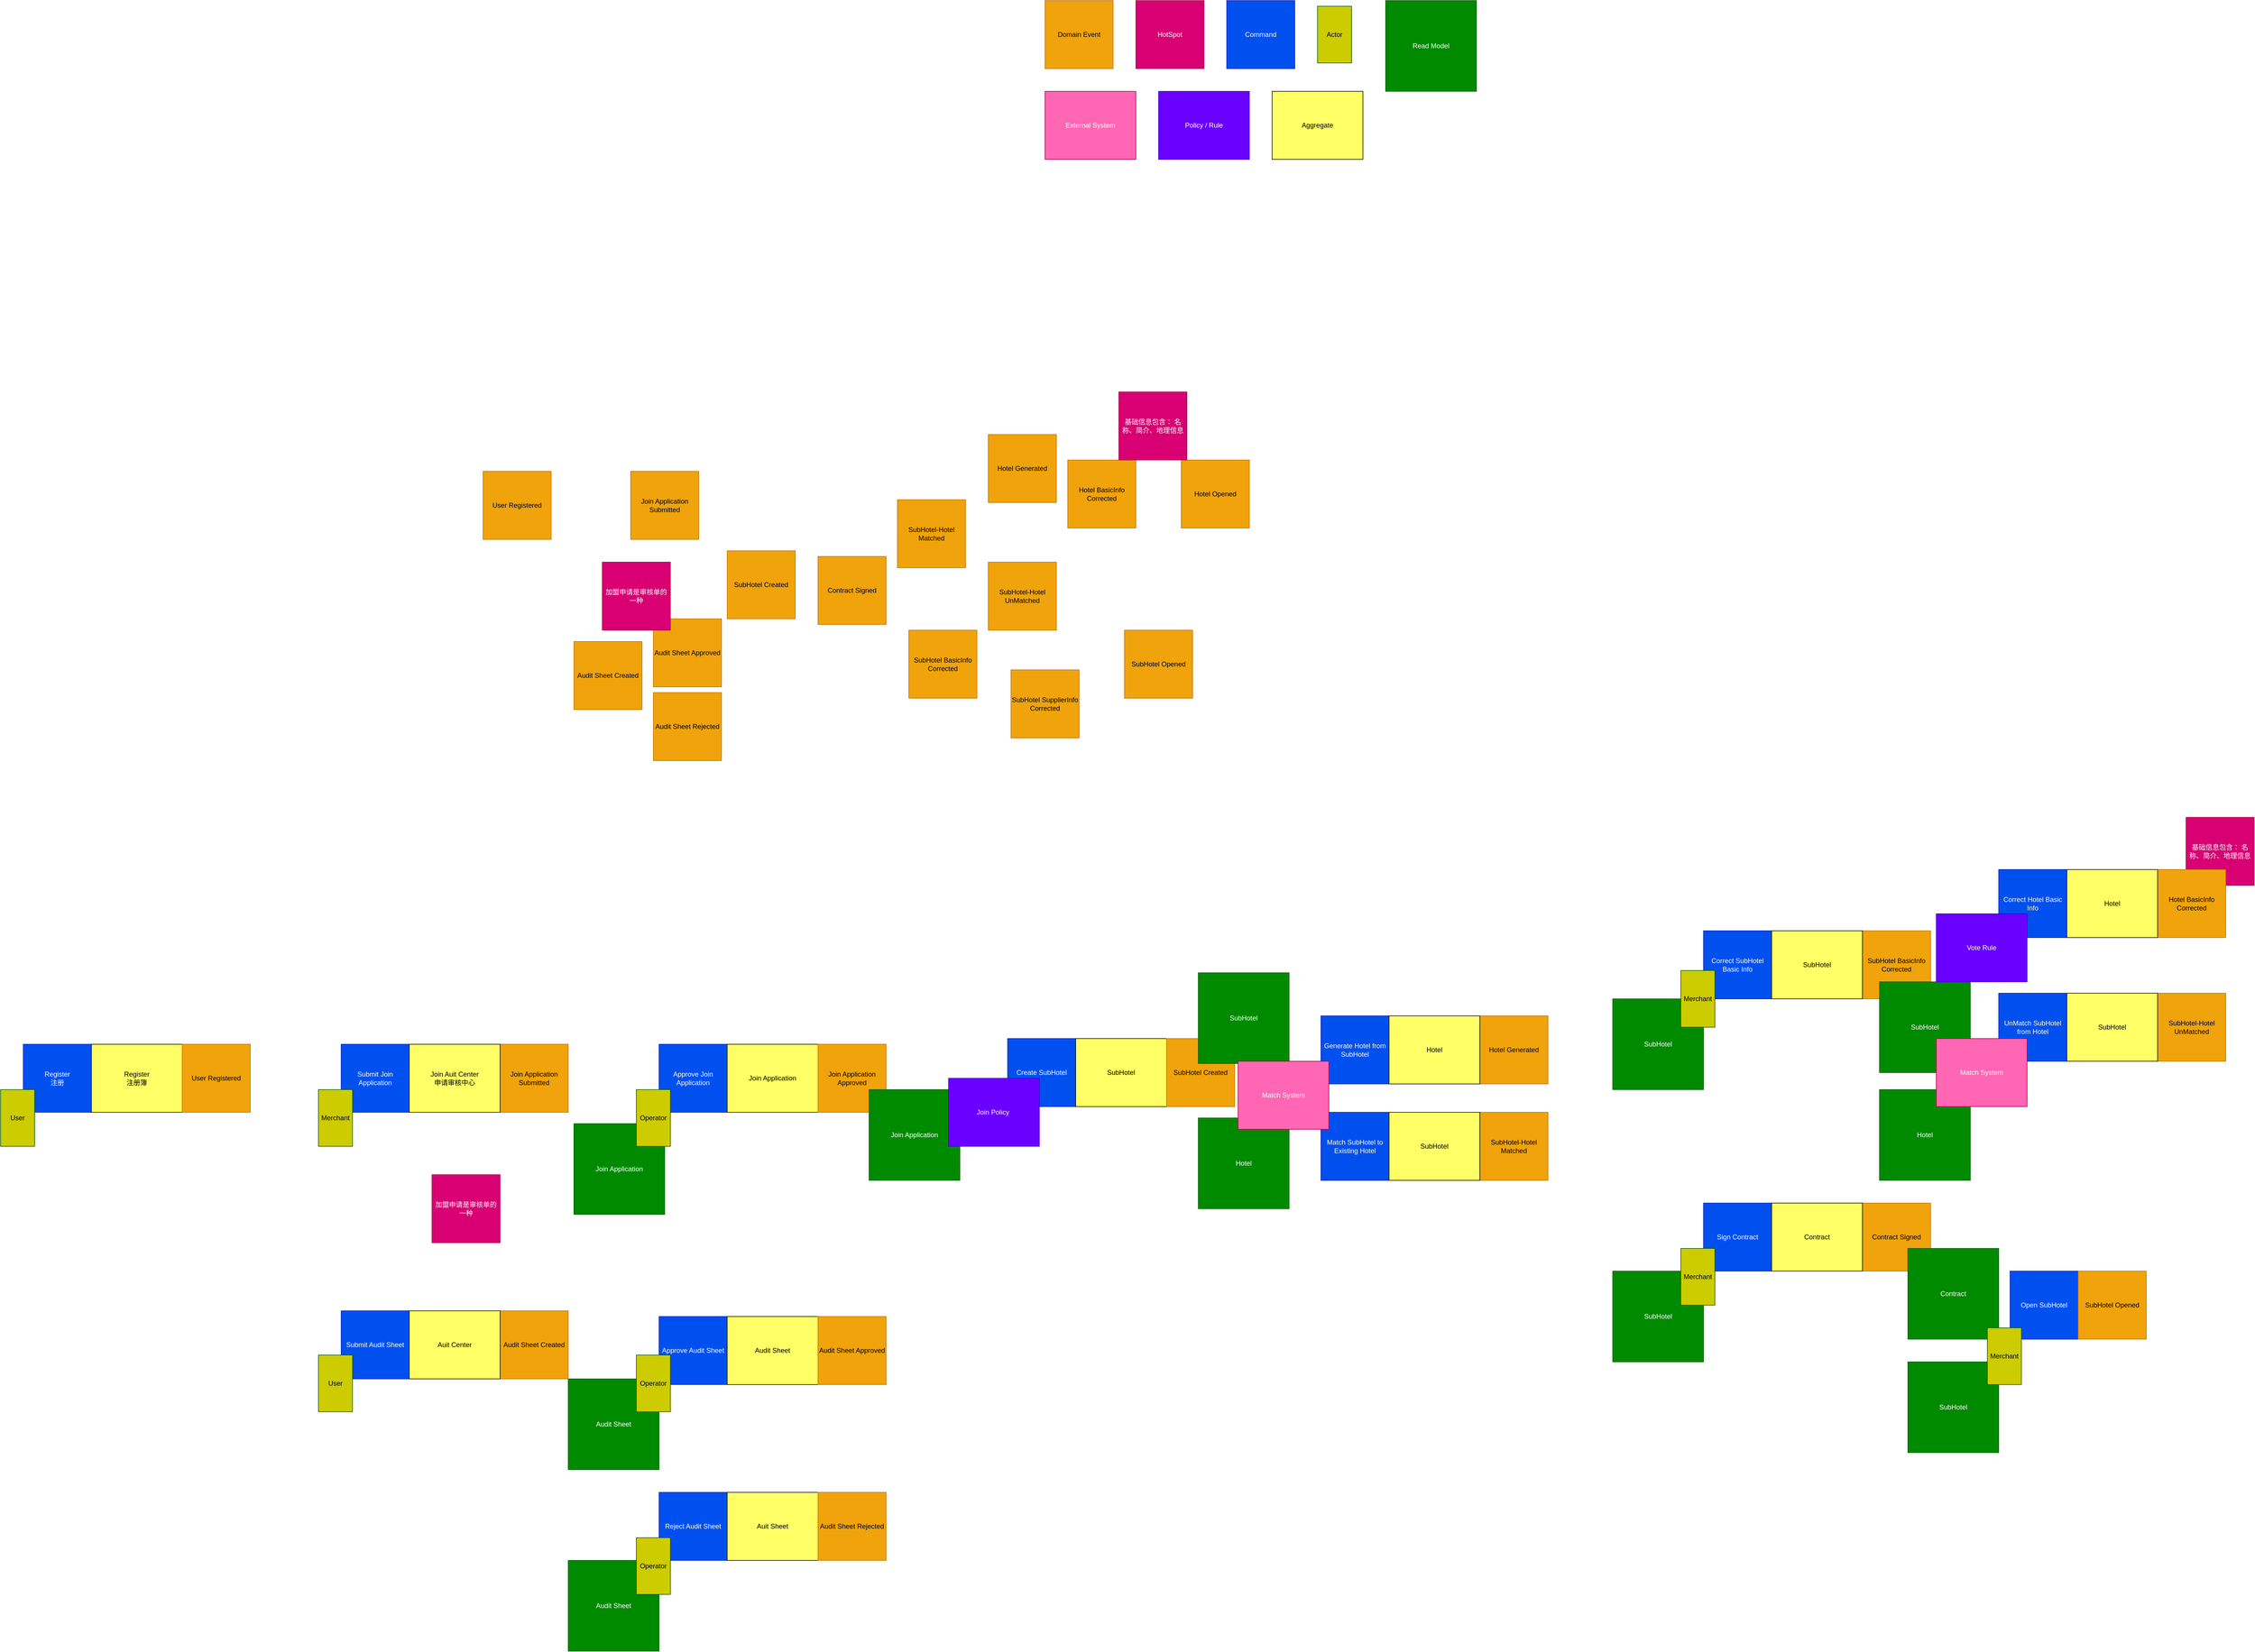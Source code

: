 <mxfile>
    <diagram id="SUO3vTG1PT1zfUOBkKdO" name="Page-1">
        <mxGraphModel dx="5318" dy="1769" grid="1" gridSize="10" guides="1" tooltips="1" connect="1" arrows="1" fold="1" page="1" pageScale="1" pageWidth="827" pageHeight="1169" math="0" shadow="0">
            <root>
                <mxCell id="0"/>
                <mxCell id="1" parent="0"/>
                <mxCell id="49" value="基础信息包含： 名称、简介、地理信息" style="rounded=0;whiteSpace=wrap;html=1;fillColor=#d80073;fontColor=#ffffff;strokeColor=#A50040;" vertex="1" parent="1">
                    <mxGeometry x="2050" y="1480" width="120" height="120" as="geometry"/>
                </mxCell>
                <mxCell id="118" value="Correct Hotel Basic Info" style="rounded=0;whiteSpace=wrap;html=1;fillColor=#0050ef;fontColor=#ffffff;strokeColor=#001DBC;" vertex="1" parent="1">
                    <mxGeometry x="1720" y="1572" width="120" height="120" as="geometry"/>
                </mxCell>
                <mxCell id="115" value="Open SubHotel" style="rounded=0;whiteSpace=wrap;html=1;fillColor=#0050ef;fontColor=#ffffff;strokeColor=#001DBC;" vertex="1" parent="1">
                    <mxGeometry x="1740" y="2280" width="120" height="120" as="geometry"/>
                </mxCell>
                <mxCell id="108" value="Sign Contract" style="rounded=0;whiteSpace=wrap;html=1;fillColor=#0050ef;fontColor=#ffffff;strokeColor=#001DBC;" vertex="1" parent="1">
                    <mxGeometry x="1200" y="2160" width="120" height="120" as="geometry"/>
                </mxCell>
                <mxCell id="103" value="UnMatch SubHotel from Hotel" style="rounded=0;whiteSpace=wrap;html=1;fillColor=#0050ef;fontColor=#ffffff;strokeColor=#001DBC;" vertex="1" parent="1">
                    <mxGeometry x="1720" y="1790" width="120" height="120" as="geometry"/>
                </mxCell>
                <mxCell id="98" value="Correct SubHotel Basic Info" style="rounded=0;whiteSpace=wrap;html=1;fillColor=#0050ef;fontColor=#ffffff;strokeColor=#001DBC;" vertex="1" parent="1">
                    <mxGeometry x="1200" y="1680" width="120" height="120" as="geometry"/>
                </mxCell>
                <mxCell id="94" value="Hotel" style="whiteSpace=wrap;html=1;aspect=fixed;fontColor=#ffffff;fillColor=#008a00;strokeColor=#005700;" vertex="1" parent="1">
                    <mxGeometry x="310" y="2010" width="160" height="160" as="geometry"/>
                </mxCell>
                <mxCell id="91" value="Generate Hotel from SubHotel" style="rounded=0;whiteSpace=wrap;html=1;fillColor=#0050ef;fontColor=#ffffff;strokeColor=#001DBC;" vertex="1" parent="1">
                    <mxGeometry x="526" y="1830" width="120" height="120" as="geometry"/>
                </mxCell>
                <mxCell id="88" value="Match SubHotel to Existing Hotel" style="rounded=0;whiteSpace=wrap;html=1;fillColor=#0050ef;fontColor=#ffffff;strokeColor=#001DBC;" vertex="1" parent="1">
                    <mxGeometry x="526" y="2000" width="120" height="120" as="geometry"/>
                </mxCell>
                <mxCell id="84" value="Create SubHotel" style="rounded=0;whiteSpace=wrap;html=1;fillColor=#0050ef;fontColor=#ffffff;strokeColor=#001DBC;" vertex="1" parent="1">
                    <mxGeometry x="-26" y="1870" width="120" height="120" as="geometry"/>
                </mxCell>
                <mxCell id="85" value="SubHotel" style="rounded=0;whiteSpace=wrap;html=1;fontColor=#000000;fillColor=#FFFF66;" vertex="1" parent="1">
                    <mxGeometry x="94" y="1870" width="160" height="120" as="geometry"/>
                </mxCell>
                <mxCell id="71" value="Reject Audit Sheet" style="rounded=0;whiteSpace=wrap;html=1;fillColor=#0050ef;fontColor=#ffffff;strokeColor=#001DBC;" vertex="1" parent="1">
                    <mxGeometry x="-640" y="2670" width="120" height="120" as="geometry"/>
                </mxCell>
                <mxCell id="68" value="Audit Sheet" style="whiteSpace=wrap;html=1;aspect=fixed;fontColor=#ffffff;fillColor=#008a00;strokeColor=#005700;" vertex="1" parent="1">
                    <mxGeometry x="-800" y="2470" width="160" height="160" as="geometry"/>
                </mxCell>
                <mxCell id="66" value="Approve Audit Sheet" style="rounded=0;whiteSpace=wrap;html=1;fillColor=#0050ef;fontColor=#ffffff;strokeColor=#001DBC;" vertex="1" parent="1">
                    <mxGeometry x="-640" y="2360" width="120" height="120" as="geometry"/>
                </mxCell>
                <mxCell id="67" value="Audit Sheet" style="rounded=0;whiteSpace=wrap;html=1;fontColor=#000000;fillColor=#FFFF66;" vertex="1" parent="1">
                    <mxGeometry x="-520" y="2360" width="160" height="120" as="geometry"/>
                </mxCell>
                <mxCell id="63" value="Submit Audit Sheet" style="rounded=0;whiteSpace=wrap;html=1;fillColor=#0050ef;fontColor=#ffffff;strokeColor=#001DBC;" vertex="1" parent="1">
                    <mxGeometry x="-1200" y="2350" width="120" height="120" as="geometry"/>
                </mxCell>
                <mxCell id="59" value="Submit Join Application" style="rounded=0;whiteSpace=wrap;html=1;fillColor=#0050ef;fontColor=#ffffff;strokeColor=#001DBC;" vertex="1" parent="1">
                    <mxGeometry x="-1200" y="1880" width="120" height="120" as="geometry"/>
                </mxCell>
                <mxCell id="58" value="Register&lt;br&gt;注册" style="rounded=0;whiteSpace=wrap;html=1;fillColor=#0050ef;fontColor=#ffffff;strokeColor=#001DBC;" vertex="1" parent="1">
                    <mxGeometry x="-1760" y="1880" width="120" height="120" as="geometry"/>
                </mxCell>
                <mxCell id="5" value="Domain Event" style="rounded=0;whiteSpace=wrap;html=1;fillColor=#f0a30a;fontColor=#000000;strokeColor=#BD7000;" parent="1" vertex="1">
                    <mxGeometry x="40" y="40" width="120" height="120" as="geometry"/>
                </mxCell>
                <mxCell id="6" value="HotSpot" style="rounded=0;whiteSpace=wrap;html=1;fillColor=#d80073;fontColor=#ffffff;strokeColor=#A50040;" parent="1" vertex="1">
                    <mxGeometry x="200" y="40" width="120" height="120" as="geometry"/>
                </mxCell>
                <mxCell id="7" value="Command" style="rounded=0;whiteSpace=wrap;html=1;fillColor=#0050ef;fontColor=#ffffff;strokeColor=#001DBC;" parent="1" vertex="1">
                    <mxGeometry x="360" y="40" width="120" height="120" as="geometry"/>
                </mxCell>
                <mxCell id="8" value="&lt;font color=&quot;#000000&quot;&gt;Actor&lt;/font&gt;" style="rounded=0;whiteSpace=wrap;html=1;fillColor=#CCCC00;fontColor=#ffffff;strokeColor=#005700;" parent="1" vertex="1">
                    <mxGeometry x="520" y="50" width="60" height="100" as="geometry"/>
                </mxCell>
                <mxCell id="9" value="External System" style="rounded=0;whiteSpace=wrap;html=1;fillColor=#FF66B3;strokeColor=#A50040;fontColor=#ffffff;" parent="1" vertex="1">
                    <mxGeometry x="40" y="200" width="160" height="120" as="geometry"/>
                </mxCell>
                <mxCell id="10" value="Policy / Rule" style="rounded=0;whiteSpace=wrap;html=1;fillColor=#6a00ff;strokeColor=#3700CC;fontColor=#ffffff;" parent="1" vertex="1">
                    <mxGeometry x="240" y="200" width="160" height="120" as="geometry"/>
                </mxCell>
                <mxCell id="11" value="Read Model" style="whiteSpace=wrap;html=1;aspect=fixed;fontColor=#ffffff;fillColor=#008a00;strokeColor=#005700;" parent="1" vertex="1">
                    <mxGeometry x="640" y="40" width="160" height="160" as="geometry"/>
                </mxCell>
                <mxCell id="12" value="Aggregate" style="rounded=0;whiteSpace=wrap;html=1;fontColor=#000000;fillColor=#FFFF66;" parent="1" vertex="1">
                    <mxGeometry x="440" y="200" width="160" height="120" as="geometry"/>
                </mxCell>
                <mxCell id="13" value="Hotel Generated" style="rounded=0;whiteSpace=wrap;html=1;fillColor=#f0a30a;fontColor=#000000;strokeColor=#BD7000;" parent="1" vertex="1">
                    <mxGeometry x="-60" y="805" width="120" height="120" as="geometry"/>
                </mxCell>
                <mxCell id="14" value="Hotel BasicInfo Corrected" style="rounded=0;whiteSpace=wrap;html=1;fillColor=#f0a30a;fontColor=#000000;strokeColor=#BD7000;" parent="1" vertex="1">
                    <mxGeometry x="80" y="850" width="120" height="120" as="geometry"/>
                </mxCell>
                <mxCell id="15" value="Hotel Opened" style="rounded=0;whiteSpace=wrap;html=1;fillColor=#f0a30a;fontColor=#000000;strokeColor=#BD7000;" parent="1" vertex="1">
                    <mxGeometry x="280" y="850" width="120" height="120" as="geometry"/>
                </mxCell>
                <mxCell id="17" value="Audit Sheet Created" style="rounded=0;whiteSpace=wrap;html=1;fillColor=#f0a30a;fontColor=#000000;strokeColor=#BD7000;" parent="1" vertex="1">
                    <mxGeometry x="-790" y="1170" width="120" height="120" as="geometry"/>
                </mxCell>
                <mxCell id="18" value="Audit Sheet Approved" style="rounded=0;whiteSpace=wrap;html=1;fillColor=#f0a30a;fontColor=#000000;strokeColor=#BD7000;" parent="1" vertex="1">
                    <mxGeometry x="-650" y="1130" width="120" height="120" as="geometry"/>
                </mxCell>
                <mxCell id="19" value="Join Application Submitted" style="rounded=0;whiteSpace=wrap;html=1;fillColor=#f0a30a;fontColor=#000000;strokeColor=#BD7000;" parent="1" vertex="1">
                    <mxGeometry x="-690" y="870" width="120" height="120" as="geometry"/>
                </mxCell>
                <mxCell id="20" value="Audit Sheet Rejected" style="rounded=0;whiteSpace=wrap;html=1;fillColor=#f0a30a;fontColor=#000000;strokeColor=#BD7000;" parent="1" vertex="1">
                    <mxGeometry x="-650" y="1260" width="120" height="120" as="geometry"/>
                </mxCell>
                <mxCell id="23" value="加盟申请是审核单的一种" style="rounded=0;whiteSpace=wrap;html=1;fillColor=#d80073;fontColor=#ffffff;strokeColor=#A50040;" parent="1" vertex="1">
                    <mxGeometry x="-740" y="1030" width="120" height="120" as="geometry"/>
                </mxCell>
                <mxCell id="24" value="SubHotel Created" style="rounded=0;whiteSpace=wrap;html=1;fillColor=#f0a30a;fontColor=#000000;strokeColor=#BD7000;" parent="1" vertex="1">
                    <mxGeometry x="-520" y="1010" width="120" height="120" as="geometry"/>
                </mxCell>
                <mxCell id="25" value="SubHotel-Hotel Matched" style="rounded=0;whiteSpace=wrap;html=1;fillColor=#f0a30a;fontColor=#000000;strokeColor=#BD7000;" parent="1" vertex="1">
                    <mxGeometry x="-220" y="920" width="120" height="120" as="geometry"/>
                </mxCell>
                <mxCell id="26" value="SubHotel Opened" style="rounded=0;whiteSpace=wrap;html=1;fillColor=#f0a30a;fontColor=#000000;strokeColor=#BD7000;" parent="1" vertex="1">
                    <mxGeometry x="180" y="1150" width="120" height="120" as="geometry"/>
                </mxCell>
                <mxCell id="27" value="SubHotel BasicInfo Corrected" style="rounded=0;whiteSpace=wrap;html=1;fillColor=#f0a30a;fontColor=#000000;strokeColor=#BD7000;" parent="1" vertex="1">
                    <mxGeometry x="-200" y="1150" width="120" height="120" as="geometry"/>
                </mxCell>
                <mxCell id="29" value="SubHotel SupplierInfo Corrected" style="rounded=0;whiteSpace=wrap;html=1;fillColor=#f0a30a;fontColor=#000000;strokeColor=#BD7000;" parent="1" vertex="1">
                    <mxGeometry x="-20" y="1220" width="120" height="120" as="geometry"/>
                </mxCell>
                <mxCell id="30" value="SubHotel-Hotel UnMatched" style="rounded=0;whiteSpace=wrap;html=1;fillColor=#f0a30a;fontColor=#000000;strokeColor=#BD7000;" parent="1" vertex="1">
                    <mxGeometry x="-60" y="1030" width="120" height="120" as="geometry"/>
                </mxCell>
                <mxCell id="32" value="基础信息包含： 名称、简介、地理信息" style="rounded=0;whiteSpace=wrap;html=1;fillColor=#d80073;fontColor=#ffffff;strokeColor=#A50040;" parent="1" vertex="1">
                    <mxGeometry x="170" y="730" width="120" height="120" as="geometry"/>
                </mxCell>
                <mxCell id="33" value="Hotel Generated" style="rounded=0;whiteSpace=wrap;html=1;fillColor=#f0a30a;fontColor=#000000;strokeColor=#BD7000;" vertex="1" parent="1">
                    <mxGeometry x="806" y="1830" width="120" height="120" as="geometry"/>
                </mxCell>
                <mxCell id="34" value="Hotel BasicInfo Corrected" style="rounded=0;whiteSpace=wrap;html=1;fillColor=#f0a30a;fontColor=#000000;strokeColor=#BD7000;" vertex="1" parent="1">
                    <mxGeometry x="2000" y="1572" width="120" height="120" as="geometry"/>
                </mxCell>
                <mxCell id="37" value="Audit Sheet Created" style="rounded=0;whiteSpace=wrap;html=1;fillColor=#f0a30a;fontColor=#000000;strokeColor=#BD7000;" vertex="1" parent="1">
                    <mxGeometry x="-920" y="2350" width="120" height="120" as="geometry"/>
                </mxCell>
                <mxCell id="38" value="Audit Sheet Approved" style="rounded=0;whiteSpace=wrap;html=1;fillColor=#f0a30a;fontColor=#000000;strokeColor=#BD7000;" vertex="1" parent="1">
                    <mxGeometry x="-360" y="2360" width="120" height="120" as="geometry"/>
                </mxCell>
                <mxCell id="39" value="Join Application Submitted" style="rounded=0;whiteSpace=wrap;html=1;fillColor=#f0a30a;fontColor=#000000;strokeColor=#BD7000;" vertex="1" parent="1">
                    <mxGeometry x="-920" y="1880" width="120" height="120" as="geometry"/>
                </mxCell>
                <mxCell id="41" value="加盟申请是审核单的一种" style="rounded=0;whiteSpace=wrap;html=1;fillColor=#d80073;fontColor=#ffffff;strokeColor=#A50040;" vertex="1" parent="1">
                    <mxGeometry x="-1040" y="2110" width="120" height="120" as="geometry"/>
                </mxCell>
                <mxCell id="42" value="SubHotel Created" style="rounded=0;whiteSpace=wrap;html=1;fillColor=#f0a30a;fontColor=#000000;strokeColor=#BD7000;" vertex="1" parent="1">
                    <mxGeometry x="254" y="1870" width="120" height="120" as="geometry"/>
                </mxCell>
                <mxCell id="43" value="SubHotel-Hotel Matched" style="rounded=0;whiteSpace=wrap;html=1;fillColor=#f0a30a;fontColor=#000000;strokeColor=#BD7000;" vertex="1" parent="1">
                    <mxGeometry x="806" y="2000" width="120" height="120" as="geometry"/>
                </mxCell>
                <mxCell id="45" value="SubHotel BasicInfo Corrected" style="rounded=0;whiteSpace=wrap;html=1;fillColor=#f0a30a;fontColor=#000000;strokeColor=#BD7000;" vertex="1" parent="1">
                    <mxGeometry x="1480" y="1680" width="120" height="120" as="geometry"/>
                </mxCell>
                <mxCell id="48" value="SubHotel-Hotel UnMatched" style="rounded=0;whiteSpace=wrap;html=1;fillColor=#f0a30a;fontColor=#000000;strokeColor=#BD7000;" vertex="1" parent="1">
                    <mxGeometry x="2000" y="1790" width="120" height="120" as="geometry"/>
                </mxCell>
                <mxCell id="50" value="&lt;font color=&quot;#000000&quot;&gt;Merchant&lt;/font&gt;" style="rounded=0;whiteSpace=wrap;html=1;fillColor=#CCCC00;fontColor=#ffffff;strokeColor=#005700;" vertex="1" parent="1">
                    <mxGeometry x="-1240" y="1960" width="60" height="100" as="geometry"/>
                </mxCell>
                <mxCell id="51" value="User Registered" style="rounded=0;whiteSpace=wrap;html=1;fillColor=#f0a30a;fontColor=#000000;strokeColor=#BD7000;" vertex="1" parent="1">
                    <mxGeometry x="-950" y="870" width="120" height="120" as="geometry"/>
                </mxCell>
                <mxCell id="53" value="Contract Signed" style="rounded=0;whiteSpace=wrap;html=1;fillColor=#f0a30a;fontColor=#000000;strokeColor=#BD7000;" vertex="1" parent="1">
                    <mxGeometry x="-360" y="1020" width="120" height="120" as="geometry"/>
                </mxCell>
                <mxCell id="55" value="Contract Signed" style="rounded=0;whiteSpace=wrap;html=1;fillColor=#f0a30a;fontColor=#000000;strokeColor=#BD7000;" vertex="1" parent="1">
                    <mxGeometry x="1480" y="2160" width="120" height="120" as="geometry"/>
                </mxCell>
                <mxCell id="57" value="&lt;font color=&quot;#000000&quot;&gt;User&lt;/font&gt;" style="rounded=0;whiteSpace=wrap;html=1;fillColor=#CCCC00;fontColor=#ffffff;strokeColor=#005700;" vertex="1" parent="1">
                    <mxGeometry x="-1800" y="1960" width="60" height="100" as="geometry"/>
                </mxCell>
                <mxCell id="60" value="Register&lt;br&gt;注册簿" style="rounded=0;whiteSpace=wrap;html=1;fontColor=#000000;fillColor=#FFFF66;" vertex="1" parent="1">
                    <mxGeometry x="-1640" y="1880" width="160" height="120" as="geometry"/>
                </mxCell>
                <mxCell id="56" value="User Registered" style="rounded=0;whiteSpace=wrap;html=1;fillColor=#f0a30a;fontColor=#000000;strokeColor=#BD7000;" vertex="1" parent="1">
                    <mxGeometry x="-1480" y="1880" width="120" height="120" as="geometry"/>
                </mxCell>
                <mxCell id="61" value="Join Auit Center&lt;br&gt;申请审核中心" style="rounded=0;whiteSpace=wrap;html=1;fontColor=#000000;fillColor=#FFFF66;" vertex="1" parent="1">
                    <mxGeometry x="-1080" y="1880" width="160" height="120" as="geometry"/>
                </mxCell>
                <mxCell id="62" value="&lt;font color=&quot;#000000&quot;&gt;User&lt;/font&gt;" style="rounded=0;whiteSpace=wrap;html=1;fillColor=#CCCC00;fontColor=#ffffff;strokeColor=#005700;" vertex="1" parent="1">
                    <mxGeometry x="-1240" y="2428" width="60" height="100" as="geometry"/>
                </mxCell>
                <mxCell id="64" value="Auit Center" style="rounded=0;whiteSpace=wrap;html=1;fontColor=#000000;fillColor=#FFFF66;" vertex="1" parent="1">
                    <mxGeometry x="-1080" y="2350" width="160" height="120" as="geometry"/>
                </mxCell>
                <mxCell id="65" value="&lt;font color=&quot;#000000&quot;&gt;Operator&lt;/font&gt;" style="rounded=0;whiteSpace=wrap;html=1;fillColor=#CCCC00;fontColor=#ffffff;strokeColor=#005700;" vertex="1" parent="1">
                    <mxGeometry x="-680" y="2428" width="60" height="100" as="geometry"/>
                </mxCell>
                <mxCell id="70" value="Audit Sheet" style="whiteSpace=wrap;html=1;aspect=fixed;fontColor=#ffffff;fillColor=#008a00;strokeColor=#005700;" vertex="1" parent="1">
                    <mxGeometry x="-800" y="2790" width="160" height="160" as="geometry"/>
                </mxCell>
                <mxCell id="69" value="&lt;font color=&quot;#000000&quot;&gt;Operator&lt;/font&gt;" style="rounded=0;whiteSpace=wrap;html=1;fillColor=#CCCC00;fontColor=#ffffff;strokeColor=#005700;" vertex="1" parent="1">
                    <mxGeometry x="-680" y="2750" width="60" height="100" as="geometry"/>
                </mxCell>
                <mxCell id="72" value="Auit Sheet" style="rounded=0;whiteSpace=wrap;html=1;fontColor=#000000;fillColor=#FFFF66;" vertex="1" parent="1">
                    <mxGeometry x="-520" y="2670" width="160" height="120" as="geometry"/>
                </mxCell>
                <mxCell id="73" value="Audit Sheet Rejected" style="rounded=0;whiteSpace=wrap;html=1;fillColor=#f0a30a;fontColor=#000000;strokeColor=#BD7000;" vertex="1" parent="1">
                    <mxGeometry x="-360" y="2670" width="120" height="120" as="geometry"/>
                </mxCell>
                <mxCell id="76" value="Join Application" style="whiteSpace=wrap;html=1;aspect=fixed;fontColor=#ffffff;fillColor=#008a00;strokeColor=#005700;" vertex="1" parent="1">
                    <mxGeometry x="-790" y="2020" width="160" height="160" as="geometry"/>
                </mxCell>
                <mxCell id="77" value="Approve Join Application" style="rounded=0;whiteSpace=wrap;html=1;fillColor=#0050ef;fontColor=#ffffff;strokeColor=#001DBC;" vertex="1" parent="1">
                    <mxGeometry x="-640" y="1880" width="120" height="120" as="geometry"/>
                </mxCell>
                <mxCell id="78" value="Join Application" style="rounded=0;whiteSpace=wrap;html=1;fontColor=#000000;fillColor=#FFFF66;" vertex="1" parent="1">
                    <mxGeometry x="-520" y="1880" width="160" height="120" as="geometry"/>
                </mxCell>
                <mxCell id="79" value="Join Application Approved" style="rounded=0;whiteSpace=wrap;html=1;fillColor=#f0a30a;fontColor=#000000;strokeColor=#BD7000;" vertex="1" parent="1">
                    <mxGeometry x="-360" y="1880" width="120" height="120" as="geometry"/>
                </mxCell>
                <mxCell id="80" value="&lt;font color=&quot;#000000&quot;&gt;Operator&lt;/font&gt;" style="rounded=0;whiteSpace=wrap;html=1;fillColor=#CCCC00;fontColor=#ffffff;strokeColor=#005700;" vertex="1" parent="1">
                    <mxGeometry x="-680" y="1960" width="60" height="100" as="geometry"/>
                </mxCell>
                <mxCell id="81" value="Join Application" style="whiteSpace=wrap;html=1;aspect=fixed;fontColor=#ffffff;fillColor=#008a00;strokeColor=#005700;" vertex="1" parent="1">
                    <mxGeometry x="-270" y="1960" width="160" height="160" as="geometry"/>
                </mxCell>
                <mxCell id="83" value="Join Policy&amp;nbsp;" style="rounded=0;whiteSpace=wrap;html=1;fillColor=#6a00ff;strokeColor=#3700CC;fontColor=#ffffff;" vertex="1" parent="1">
                    <mxGeometry x="-130" y="1940" width="160" height="120" as="geometry"/>
                </mxCell>
                <mxCell id="86" value="SubHotel" style="whiteSpace=wrap;html=1;aspect=fixed;fontColor=#ffffff;fillColor=#008a00;strokeColor=#005700;" vertex="1" parent="1">
                    <mxGeometry x="310" y="1754" width="160" height="160" as="geometry"/>
                </mxCell>
                <mxCell id="89" value="Match System" style="rounded=0;whiteSpace=wrap;html=1;fillColor=#FF66B3;strokeColor=#A50040;fontColor=#ffffff;" vertex="1" parent="1">
                    <mxGeometry x="380" y="1910" width="160" height="120" as="geometry"/>
                </mxCell>
                <mxCell id="90" value="SubHotel" style="rounded=0;whiteSpace=wrap;html=1;fontColor=#000000;fillColor=#FFFF66;" vertex="1" parent="1">
                    <mxGeometry x="646" y="2000" width="160" height="120" as="geometry"/>
                </mxCell>
                <mxCell id="92" value="Hotel" style="rounded=0;whiteSpace=wrap;html=1;fontColor=#000000;fillColor=#FFFF66;" vertex="1" parent="1">
                    <mxGeometry x="646" y="1830" width="160" height="120" as="geometry"/>
                </mxCell>
                <mxCell id="95" value="SubHotel" style="whiteSpace=wrap;html=1;aspect=fixed;fontColor=#ffffff;fillColor=#008a00;strokeColor=#005700;" vertex="1" parent="1">
                    <mxGeometry x="1040" y="1800" width="160" height="160" as="geometry"/>
                </mxCell>
                <mxCell id="97" value="&lt;font color=&quot;#000000&quot;&gt;Merchant&lt;/font&gt;" style="rounded=0;whiteSpace=wrap;html=1;fillColor=#CCCC00;fontColor=#ffffff;strokeColor=#005700;" vertex="1" parent="1">
                    <mxGeometry x="1160" y="1750" width="60" height="100" as="geometry"/>
                </mxCell>
                <mxCell id="99" value="SubHotel" style="rounded=0;whiteSpace=wrap;html=1;fontColor=#000000;fillColor=#FFFF66;" vertex="1" parent="1">
                    <mxGeometry x="1320" y="1680" width="160" height="120" as="geometry"/>
                </mxCell>
                <mxCell id="101" value="SubHotel" style="whiteSpace=wrap;html=1;aspect=fixed;fontColor=#ffffff;fillColor=#008a00;strokeColor=#005700;" vertex="1" parent="1">
                    <mxGeometry x="1510" y="1770" width="160" height="160" as="geometry"/>
                </mxCell>
                <mxCell id="102" value="Hotel" style="whiteSpace=wrap;html=1;aspect=fixed;fontColor=#ffffff;fillColor=#008a00;strokeColor=#005700;" vertex="1" parent="1">
                    <mxGeometry x="1510" y="1960" width="160" height="160" as="geometry"/>
                </mxCell>
                <mxCell id="100" value="Match System" style="rounded=0;whiteSpace=wrap;html=1;fillColor=#FF66B3;strokeColor=#A50040;fontColor=#ffffff;" vertex="1" parent="1">
                    <mxGeometry x="1610" y="1870" width="160" height="120" as="geometry"/>
                </mxCell>
                <mxCell id="105" value="SubHotel" style="rounded=0;whiteSpace=wrap;html=1;fontColor=#000000;fillColor=#FFFF66;" vertex="1" parent="1">
                    <mxGeometry x="1840" y="1790" width="160" height="120" as="geometry"/>
                </mxCell>
                <mxCell id="106" value="SubHotel" style="whiteSpace=wrap;html=1;aspect=fixed;fontColor=#ffffff;fillColor=#008a00;strokeColor=#005700;" vertex="1" parent="1">
                    <mxGeometry x="1040" y="2280" width="160" height="160" as="geometry"/>
                </mxCell>
                <mxCell id="107" value="&lt;font color=&quot;#000000&quot;&gt;Merchant&lt;/font&gt;" style="rounded=0;whiteSpace=wrap;html=1;fillColor=#CCCC00;fontColor=#ffffff;strokeColor=#005700;" vertex="1" parent="1">
                    <mxGeometry x="1160" y="2240" width="60" height="100" as="geometry"/>
                </mxCell>
                <mxCell id="109" value="Contract" style="rounded=0;whiteSpace=wrap;html=1;fontColor=#000000;fillColor=#FFFF66;" vertex="1" parent="1">
                    <mxGeometry x="1320" y="2160" width="160" height="120" as="geometry"/>
                </mxCell>
                <mxCell id="111" value="SubHotel" style="whiteSpace=wrap;html=1;aspect=fixed;fontColor=#ffffff;fillColor=#008a00;strokeColor=#005700;" vertex="1" parent="1">
                    <mxGeometry x="1560" y="2440" width="160" height="160" as="geometry"/>
                </mxCell>
                <mxCell id="110" value="Contract" style="whiteSpace=wrap;html=1;aspect=fixed;fontColor=#ffffff;fillColor=#008a00;strokeColor=#005700;" vertex="1" parent="1">
                    <mxGeometry x="1560" y="2240" width="160" height="160" as="geometry"/>
                </mxCell>
                <mxCell id="113" value="&lt;font color=&quot;#000000&quot;&gt;Merchant&lt;/font&gt;" style="rounded=0;whiteSpace=wrap;html=1;fillColor=#CCCC00;fontColor=#ffffff;strokeColor=#005700;" vertex="1" parent="1">
                    <mxGeometry x="1700" y="2380" width="60" height="100" as="geometry"/>
                </mxCell>
                <mxCell id="114" value="SubHotel Opened" style="rounded=0;whiteSpace=wrap;html=1;fillColor=#f0a30a;fontColor=#000000;strokeColor=#BD7000;" vertex="1" parent="1">
                    <mxGeometry x="1860" y="2280" width="120" height="120" as="geometry"/>
                </mxCell>
                <mxCell id="117" value="Vote Rule" style="rounded=0;whiteSpace=wrap;html=1;fillColor=#6a00ff;strokeColor=#3700CC;fontColor=#ffffff;" vertex="1" parent="1">
                    <mxGeometry x="1610" y="1650" width="160" height="120" as="geometry"/>
                </mxCell>
                <mxCell id="119" value="Hotel" style="rounded=0;whiteSpace=wrap;html=1;fontColor=#000000;fillColor=#FFFF66;" vertex="1" parent="1">
                    <mxGeometry x="1840" y="1572" width="160" height="120" as="geometry"/>
                </mxCell>
            </root>
        </mxGraphModel>
    </diagram>
</mxfile>